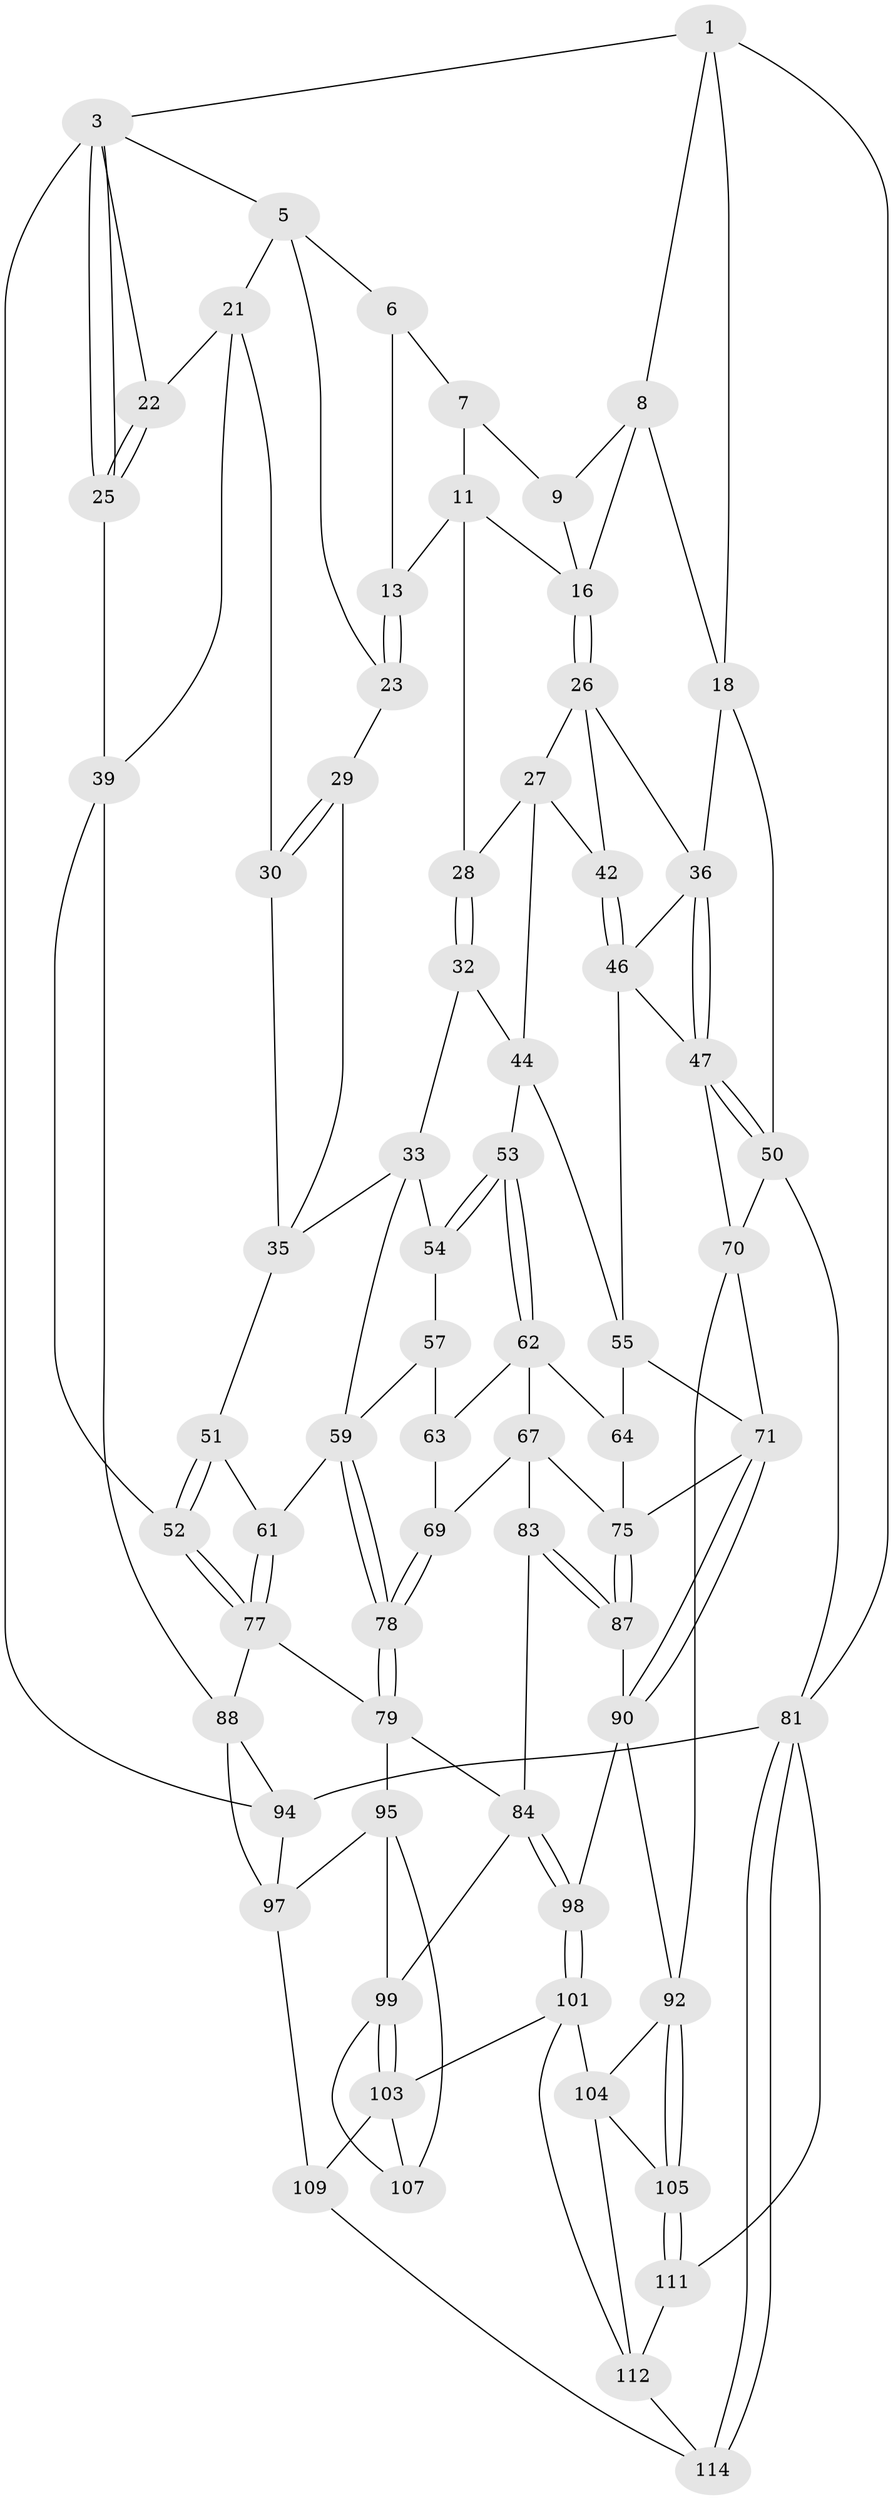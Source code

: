 // original degree distribution, {3: 0.017543859649122806, 5: 0.49122807017543857, 6: 0.23684210526315788, 4: 0.2543859649122807}
// Generated by graph-tools (version 1.1) at 2025/11/02/27/25 16:11:55]
// undirected, 70 vertices, 152 edges
graph export_dot {
graph [start="1"]
  node [color=gray90,style=filled];
  1 [pos="+0.7813424493861557+0",super="+2"];
  3 [pos="+0+0",super="+4"];
  5 [pos="+0.18717000051807164+0",super="+20"];
  6 [pos="+0.5333007229419788+0"];
  7 [pos="+0.5626261244031971+0",super="+10"];
  8 [pos="+0.7955083111760661+0",super="+15"];
  9 [pos="+0.7902627678819277+0"];
  11 [pos="+0.665889145896308+0.09029363916587184",super="+12"];
  13 [pos="+0.5152091962659514+0.12098064721902241",super="+14"];
  16 [pos="+0.7186507310744231+0.15579347543091063",super="+17"];
  18 [pos="+0.9003112648712047+0.11767228277045223",super="+19"];
  21 [pos="+0.08553232297312967+0.1251646441742737",super="+31"];
  22 [pos="+0+0.1171839353479658"];
  23 [pos="+0.29910478369416665+0.06894946454317126",super="+24"];
  25 [pos="+0+0.12862128932979638"];
  26 [pos="+0.7178405457895013+0.18443734602978604",super="+38"];
  27 [pos="+0.5643914366196715+0.1825346548277996",super="+43"];
  28 [pos="+0.5117265227159274+0.16649591772366656"];
  29 [pos="+0.28649387162111595+0.1380707810031637"];
  30 [pos="+0.15358809807156973+0.23795357083167587"];
  32 [pos="+0.5039162555448429+0.1783308414540753"];
  33 [pos="+0.45884299973209897+0.22845315178695355",super="+34"];
  35 [pos="+0.3179230985599471+0.17907474291959163",super="+41"];
  36 [pos="+0.8815894375131371+0.2026420999761932",super="+37"];
  39 [pos="+0+0.3826643924525634",super="+40"];
  42 [pos="+0.7162005439779439+0.21945230124185855"];
  44 [pos="+0.6438118294193784+0.3246437369365314",super="+45"];
  46 [pos="+0.7956986982976595+0.31481658034774146",super="+49"];
  47 [pos="+0.9445563995501998+0.26720938558145274",super="+48"];
  50 [pos="+1+0.22872712801651518",super="+73"];
  51 [pos="+0.22907777062951068+0.3589424345799577"];
  52 [pos="+0+0.3998841333033718"];
  53 [pos="+0.564108794819181+0.3333106370760583"];
  54 [pos="+0.4973917140253657+0.2902251034092195"];
  55 [pos="+0.789749587052395+0.3616850460537406",super="+56"];
  57 [pos="+0.4865296262044436+0.34472943291614394",super="+58"];
  59 [pos="+0.3533983830706611+0.4082734753343964",super="+60"];
  61 [pos="+0.26555011508555654+0.38869857480980935"];
  62 [pos="+0.5449812906621891+0.39019652786858194",super="+65"];
  63 [pos="+0.5196773784832802+0.4016037956893235",super="+66"];
  64 [pos="+0.6832872757240948+0.3997002238433251"];
  67 [pos="+0.5615302744172214+0.4733256831755243",super="+68"];
  69 [pos="+0.4835419443648112+0.4926197302239016"];
  70 [pos="+0.9610451460410666+0.47087279626890854",super="+74"];
  71 [pos="+0.8265412240587862+0.5371193107398683",super="+72"];
  75 [pos="+0.6872200924917833+0.5119763102222815",super="+76"];
  77 [pos="+0.17406818899007928+0.5441294112393102",super="+80"];
  78 [pos="+0.34146504011475165+0.5693044746089014"];
  79 [pos="+0.337448283365976+0.580114689091449",super="+86"];
  81 [pos="+1+1",super="+82"];
  83 [pos="+0.4978658503471195+0.5311517262965406"];
  84 [pos="+0.43394408620066294+0.6286968908868142",super="+85"];
  87 [pos="+0.6287555685621693+0.6249767817374726"];
  88 [pos="+0.14211967144004226+0.666463646841067",super="+89"];
  90 [pos="+0.8314533105778783+0.6298837649916708",super="+91"];
  92 [pos="+0.8999948362938754+0.6567046243124208",super="+93"];
  94 [pos="+0+1"];
  95 [pos="+0.31085523696472955+0.6728730421192715",super="+96"];
  97 [pos="+0.20197627494073603+0.7041390239938197",super="+110"];
  98 [pos="+0.6086494168332811+0.7416511436931675"];
  99 [pos="+0.39466701929143577+0.7723850615131511",super="+100"];
  101 [pos="+0.6110772603745787+0.7556134553794233",super="+102"];
  103 [pos="+0.4403207549629055+0.9383750839047392",super="+108"];
  104 [pos="+0.7898300067382622+0.7428392107445607",super="+106"];
  105 [pos="+1+0.9839462656418305"];
  107 [pos="+0.25134730617264656+0.7323424637699416"];
  109 [pos="+0.3691916507799333+1"];
  111 [pos="+1+1"];
  112 [pos="+0.6974624339720964+0.8910856346837449",super="+113"];
  114 [pos="+0.6043906899896444+1"];
  1 -- 8;
  1 -- 81;
  1 -- 3;
  1 -- 18;
  3 -- 25;
  3 -- 25;
  3 -- 94;
  3 -- 5;
  3 -- 22;
  5 -- 6;
  5 -- 21;
  5 -- 23;
  6 -- 7;
  6 -- 13;
  7 -- 9;
  7 -- 11;
  8 -- 9;
  8 -- 16;
  8 -- 18;
  9 -- 16;
  11 -- 16;
  11 -- 28;
  11 -- 13;
  13 -- 23 [weight=2];
  13 -- 23;
  16 -- 26;
  16 -- 26;
  18 -- 36;
  18 -- 50;
  21 -- 22;
  21 -- 30;
  21 -- 39;
  22 -- 25;
  22 -- 25;
  23 -- 29;
  25 -- 39;
  26 -- 27;
  26 -- 36;
  26 -- 42;
  27 -- 28;
  27 -- 42;
  27 -- 44;
  28 -- 32;
  28 -- 32;
  29 -- 30;
  29 -- 30;
  29 -- 35;
  30 -- 35;
  32 -- 33;
  32 -- 44;
  33 -- 54;
  33 -- 59;
  33 -- 35;
  35 -- 51;
  36 -- 47;
  36 -- 47;
  36 -- 46;
  39 -- 52;
  39 -- 88;
  42 -- 46;
  42 -- 46;
  44 -- 53;
  44 -- 55;
  46 -- 55;
  46 -- 47;
  47 -- 50;
  47 -- 50;
  47 -- 70;
  50 -- 70;
  50 -- 81;
  51 -- 52;
  51 -- 52;
  51 -- 61;
  52 -- 77;
  52 -- 77;
  53 -- 54;
  53 -- 54;
  53 -- 62;
  53 -- 62;
  54 -- 57;
  55 -- 64;
  55 -- 71;
  57 -- 63 [weight=2];
  57 -- 59;
  59 -- 78;
  59 -- 78;
  59 -- 61;
  61 -- 77;
  61 -- 77;
  62 -- 63;
  62 -- 64;
  62 -- 67;
  63 -- 69;
  64 -- 75;
  67 -- 75;
  67 -- 83;
  67 -- 69;
  69 -- 78;
  69 -- 78;
  70 -- 71;
  70 -- 92;
  71 -- 90;
  71 -- 90;
  71 -- 75;
  75 -- 87;
  75 -- 87;
  77 -- 88;
  77 -- 79;
  78 -- 79;
  78 -- 79;
  79 -- 84;
  79 -- 95;
  81 -- 114;
  81 -- 114;
  81 -- 94;
  81 -- 111;
  83 -- 84;
  83 -- 87;
  83 -- 87;
  84 -- 98;
  84 -- 98;
  84 -- 99;
  87 -- 90;
  88 -- 97;
  88 -- 94;
  90 -- 98;
  90 -- 92;
  92 -- 105;
  92 -- 105;
  92 -- 104;
  94 -- 97;
  95 -- 99;
  95 -- 97;
  95 -- 107;
  97 -- 109;
  98 -- 101;
  98 -- 101;
  99 -- 103;
  99 -- 103;
  99 -- 107;
  101 -- 104;
  101 -- 112;
  101 -- 103;
  103 -- 107;
  103 -- 109;
  104 -- 105;
  104 -- 112;
  105 -- 111;
  105 -- 111;
  109 -- 114;
  111 -- 112;
  112 -- 114;
}
